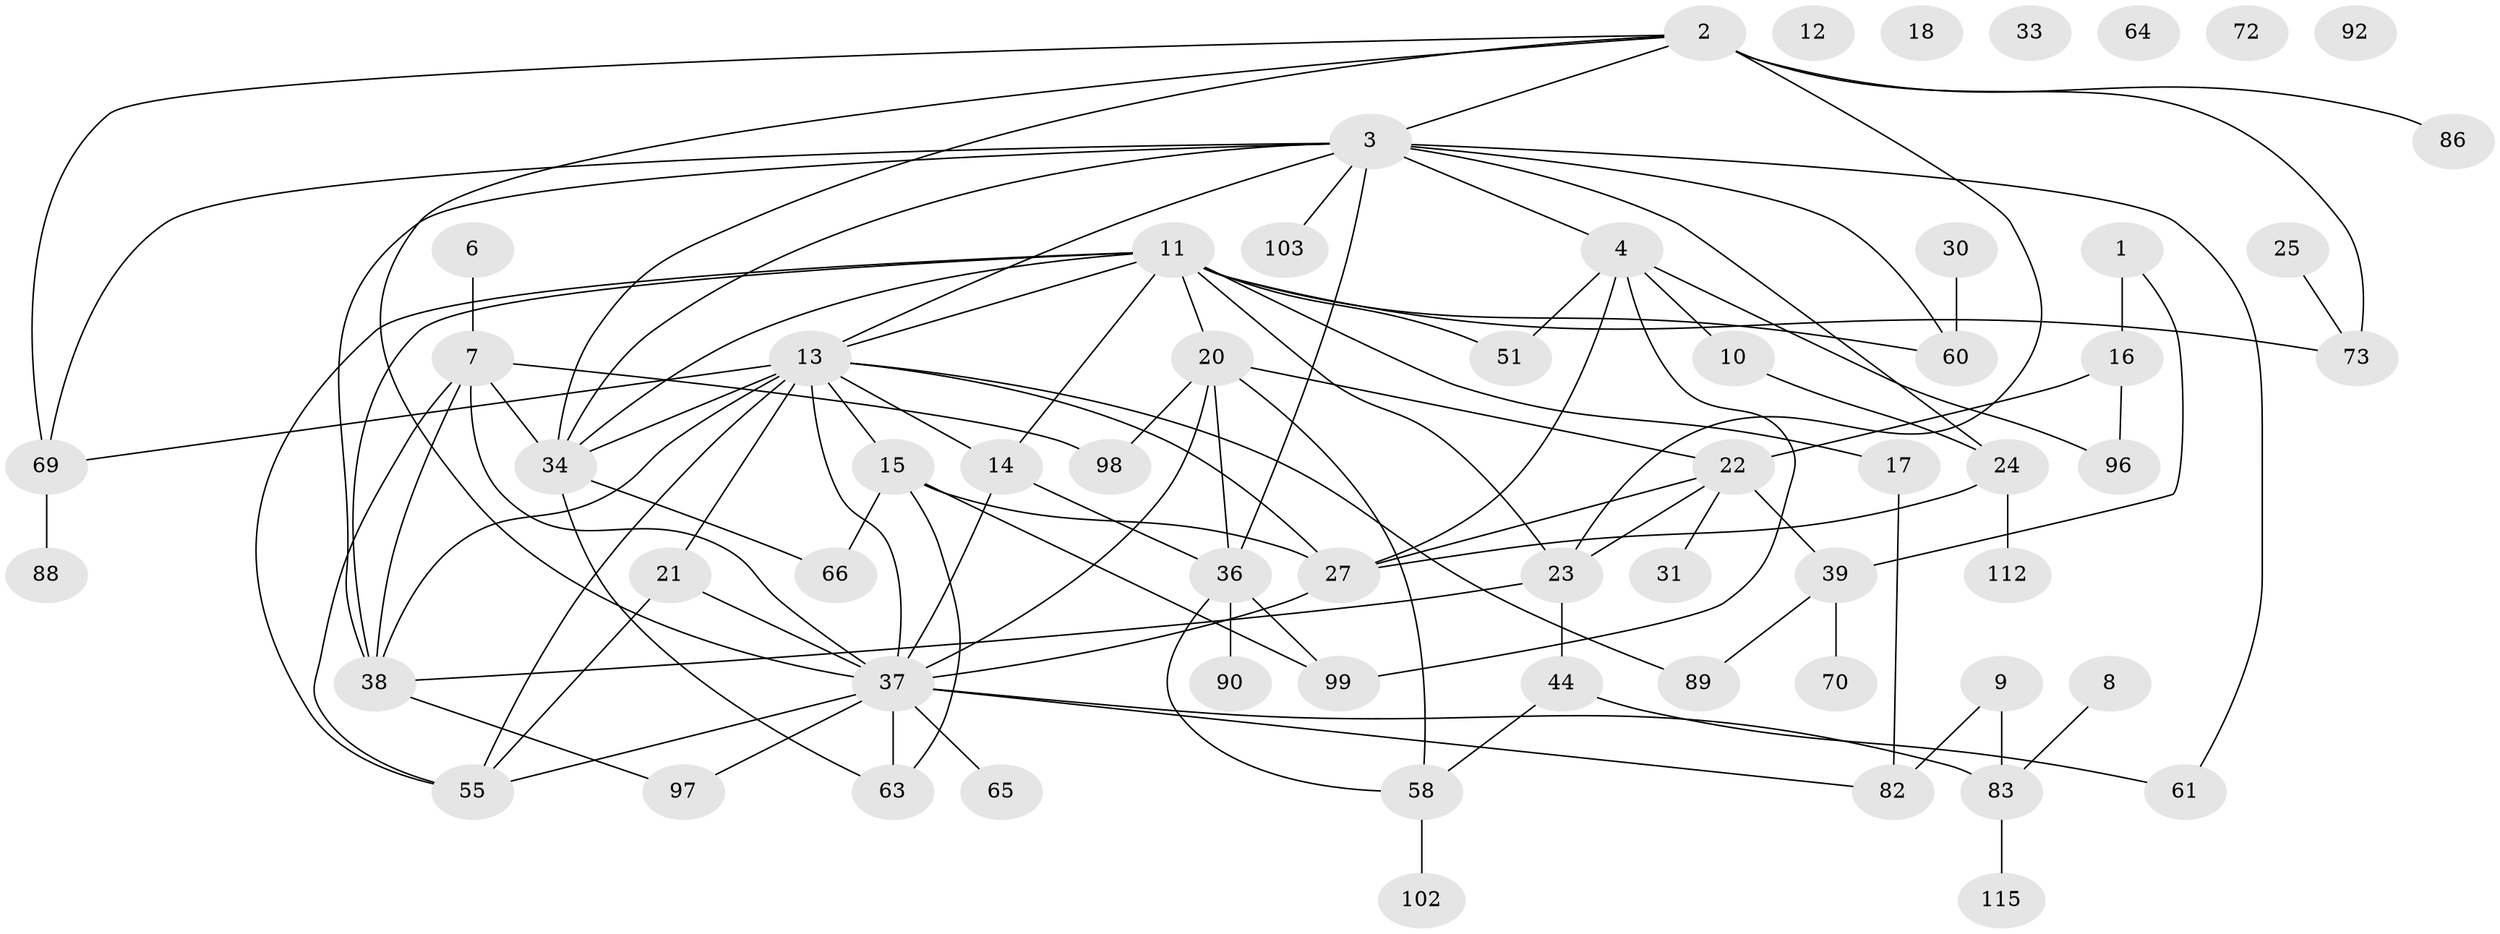 // original degree distribution, {1: 0.22950819672131148, 4: 0.19672131147540983, 7: 0.02459016393442623, 3: 0.2540983606557377, 0: 0.040983606557377046, 2: 0.16393442622950818, 5: 0.04918032786885246, 6: 0.040983606557377046}
// Generated by graph-tools (version 1.1) at 2025/13/03/09/25 04:13:10]
// undirected, 61 vertices, 101 edges
graph export_dot {
graph [start="1"]
  node [color=gray90,style=filled];
  1 [super="+5"];
  2 [super="+114+78+68"];
  3 [super="+116+32+53+54"];
  4 [super="+52"];
  6;
  7 [super="+42+28"];
  8;
  9 [super="+122"];
  10 [super="+59"];
  11 [super="+108+49"];
  12;
  13 [super="+56+118+35+19"];
  14 [super="+41"];
  15 [super="+62"];
  16 [super="+109"];
  17;
  18 [super="+119"];
  20 [super="+74+29+107"];
  21;
  22 [super="+43"];
  23 [super="+106"];
  24 [super="+101"];
  25;
  27 [super="+57"];
  30;
  31;
  33;
  34 [super="+100+93"];
  36 [super="+50+94"];
  37 [super="+48+40+71+75"];
  38 [super="+87"];
  39 [super="+85"];
  44 [super="+46"];
  51 [super="+105"];
  55 [super="+67+110+95+79"];
  58 [super="+120"];
  60;
  61;
  63 [super="+113"];
  64;
  65;
  66;
  69 [super="+117"];
  70;
  72;
  73 [super="+104"];
  82;
  83 [super="+84"];
  86;
  88;
  89;
  90;
  92;
  96 [super="+111"];
  97;
  98;
  99;
  102;
  103;
  112;
  115;
  1 -- 16 [weight=2];
  1 -- 39;
  2 -- 73 [weight=2];
  2 -- 37;
  2 -- 23;
  2 -- 34;
  2 -- 3;
  2 -- 69;
  2 -- 86;
  3 -- 60;
  3 -- 69;
  3 -- 38;
  3 -- 103;
  3 -- 13;
  3 -- 61;
  3 -- 36;
  3 -- 24;
  3 -- 34;
  3 -- 4;
  4 -- 96;
  4 -- 51;
  4 -- 99;
  4 -- 10;
  4 -- 27;
  6 -- 7;
  7 -- 34;
  7 -- 98;
  7 -- 37;
  7 -- 38;
  7 -- 55;
  8 -- 83;
  9 -- 82;
  9 -- 83;
  10 -- 24 [weight=2];
  11 -- 60;
  11 -- 17;
  11 -- 20;
  11 -- 23;
  11 -- 14;
  11 -- 73;
  11 -- 34;
  11 -- 51;
  11 -- 38;
  11 -- 55;
  11 -- 13;
  13 -- 55 [weight=2];
  13 -- 21;
  13 -- 89;
  13 -- 14;
  13 -- 69;
  13 -- 37;
  13 -- 27;
  13 -- 38;
  13 -- 34;
  13 -- 15;
  14 -- 36;
  14 -- 37;
  15 -- 66;
  15 -- 99;
  15 -- 27;
  15 -- 63;
  16 -- 96;
  16 -- 22;
  17 -- 82;
  20 -- 98;
  20 -- 36;
  20 -- 22;
  20 -- 58;
  20 -- 37;
  21 -- 55;
  21 -- 37;
  22 -- 39;
  22 -- 31;
  22 -- 23;
  22 -- 27;
  23 -- 38;
  23 -- 44;
  24 -- 112;
  24 -- 27;
  25 -- 73;
  27 -- 37;
  30 -- 60;
  34 -- 66;
  34 -- 63;
  36 -- 99;
  36 -- 90;
  36 -- 58;
  37 -- 83 [weight=2];
  37 -- 97;
  37 -- 82;
  37 -- 55;
  37 -- 63 [weight=2];
  37 -- 65;
  38 -- 97;
  39 -- 89;
  39 -- 70;
  44 -- 58;
  44 -- 61;
  58 -- 102;
  69 -- 88;
  83 -- 115;
}
